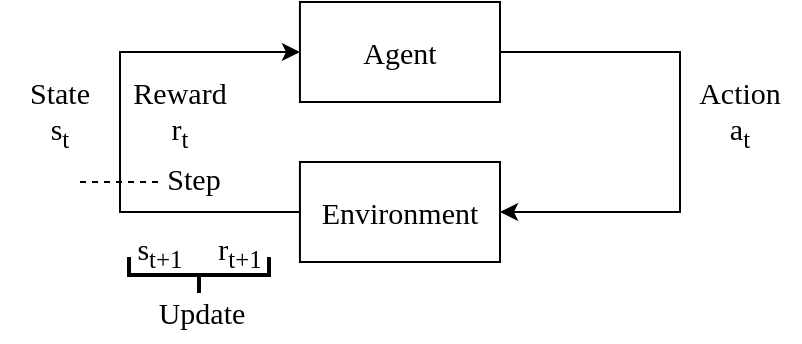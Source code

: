 <mxfile version="20.6.0" type="github">
  <diagram id="dMxhEbPiuhelspo7tXM4" name="Seite-1">
    <mxGraphModel dx="984" dy="486" grid="1" gridSize="10" guides="1" tooltips="1" connect="1" arrows="1" fold="1" page="1" pageScale="1" pageWidth="827" pageHeight="1169" math="0" shadow="0">
      <root>
        <mxCell id="0" />
        <mxCell id="1" parent="0" />
        <mxCell id="UQPi_x9n0-3kjXllLH2i-5" style="edgeStyle=orthogonalEdgeStyle;rounded=0;orthogonalLoop=1;jettySize=auto;html=1;entryX=1;entryY=0.5;entryDx=0;entryDy=0;fontSize=15;fontFamily=Times New Roman;" parent="1" source="UQPi_x9n0-3kjXllLH2i-1" target="UQPi_x9n0-3kjXllLH2i-2" edge="1">
          <mxGeometry relative="1" as="geometry">
            <Array as="points">
              <mxPoint x="360" y="65" />
              <mxPoint x="360" y="145" />
            </Array>
          </mxGeometry>
        </mxCell>
        <mxCell id="UQPi_x9n0-3kjXllLH2i-1" value="Agent" style="rounded=0;whiteSpace=wrap;html=1;fontSize=15;fontFamily=Times New Roman;" parent="1" vertex="1">
          <mxGeometry x="169.97" y="40" width="100.03" height="50" as="geometry" />
        </mxCell>
        <mxCell id="UQPi_x9n0-3kjXllLH2i-25" style="edgeStyle=orthogonalEdgeStyle;rounded=0;orthogonalLoop=1;jettySize=auto;html=1;entryX=0;entryY=0.5;entryDx=0;entryDy=0;fontSize=15;fontFamily=Times New Roman;" parent="1" source="UQPi_x9n0-3kjXllLH2i-2" target="UQPi_x9n0-3kjXllLH2i-1" edge="1">
          <mxGeometry relative="1" as="geometry">
            <Array as="points">
              <mxPoint x="80" y="145" />
              <mxPoint x="80" y="65" />
            </Array>
          </mxGeometry>
        </mxCell>
        <mxCell id="UQPi_x9n0-3kjXllLH2i-2" value="Environment" style="rounded=0;whiteSpace=wrap;html=1;fontSize=15;fontFamily=Times New Roman;" parent="1" vertex="1">
          <mxGeometry x="169.97" y="120" width="100.03" height="50" as="geometry" />
        </mxCell>
        <mxCell id="UQPi_x9n0-3kjXllLH2i-8" value="State" style="text;html=1;strokeColor=none;fillColor=none;align=center;verticalAlign=middle;whiteSpace=wrap;rounded=0;fontSize=15;fontFamily=Times New Roman;" parent="1" vertex="1">
          <mxGeometry x="20" y="70" width="60" height="30" as="geometry" />
        </mxCell>
        <mxCell id="UQPi_x9n0-3kjXllLH2i-9" value="Reward" style="text;html=1;strokeColor=none;fillColor=none;align=center;verticalAlign=middle;whiteSpace=wrap;rounded=0;fontSize=15;fontFamily=Times New Roman;" parent="1" vertex="1">
          <mxGeometry x="80" y="70" width="60" height="30" as="geometry" />
        </mxCell>
        <mxCell id="UQPi_x9n0-3kjXllLH2i-12" value="Action" style="text;html=1;strokeColor=none;fillColor=none;align=center;verticalAlign=middle;whiteSpace=wrap;rounded=0;fontSize=15;fontFamily=Times New Roman;" parent="1" vertex="1">
          <mxGeometry x="360" y="70" width="60" height="30" as="geometry" />
        </mxCell>
        <mxCell id="UQPi_x9n0-3kjXllLH2i-14" value="s&lt;sub&gt;t&lt;/sub&gt;" style="text;html=1;strokeColor=none;fillColor=none;align=center;verticalAlign=middle;whiteSpace=wrap;rounded=0;fontSize=15;fontFamily=Times New Roman;" parent="1" vertex="1">
          <mxGeometry x="20" y="90" width="60" height="30" as="geometry" />
        </mxCell>
        <mxCell id="UQPi_x9n0-3kjXllLH2i-17" value="r&lt;sub&gt;t+1&lt;/sub&gt;" style="text;html=1;strokeColor=none;fillColor=none;align=center;verticalAlign=middle;whiteSpace=wrap;rounded=0;fontSize=15;fontFamily=Times New Roman;" parent="1" vertex="1">
          <mxGeometry x="109.97" y="150" width="60" height="30" as="geometry" />
        </mxCell>
        <mxCell id="UQPi_x9n0-3kjXllLH2i-19" value="a&lt;sub&gt;t&lt;/sub&gt;" style="text;html=1;strokeColor=none;fillColor=none;align=center;verticalAlign=middle;whiteSpace=wrap;rounded=0;fontSize=15;fontFamily=Times New Roman;" parent="1" vertex="1">
          <mxGeometry x="360" y="90" width="60" height="30" as="geometry" />
        </mxCell>
        <mxCell id="UQPi_x9n0-3kjXllLH2i-20" value="r&lt;sub&gt;t&lt;/sub&gt;" style="text;html=1;strokeColor=none;fillColor=none;align=center;verticalAlign=middle;whiteSpace=wrap;rounded=0;fontSize=15;fontFamily=Times New Roman;" parent="1" vertex="1">
          <mxGeometry x="80" y="90" width="60" height="30" as="geometry" />
        </mxCell>
        <mxCell id="UQPi_x9n0-3kjXllLH2i-18" value="s&lt;sub&gt;t+1&lt;/sub&gt;" style="text;html=1;strokeColor=none;fillColor=none;align=center;verticalAlign=middle;whiteSpace=wrap;rounded=0;fontSize=15;fontFamily=Times New Roman;" parent="1" vertex="1">
          <mxGeometry x="70" y="150" width="60" height="30" as="geometry" />
        </mxCell>
        <mxCell id="UQPi_x9n0-3kjXllLH2i-26" value="" style="endArrow=none;dashed=1;html=1;rounded=0;fontSize=15;fontFamily=Times New Roman;" parent="1" edge="1">
          <mxGeometry width="50" height="50" relative="1" as="geometry">
            <mxPoint x="60" y="130" as="sourcePoint" />
            <mxPoint x="100" y="130" as="targetPoint" />
          </mxGeometry>
        </mxCell>
        <mxCell id="UQPi_x9n0-3kjXllLH2i-27" value="Step" style="text;html=1;strokeColor=none;fillColor=none;align=center;verticalAlign=middle;whiteSpace=wrap;rounded=0;fontSize=15;fontFamily=Times New Roman;" parent="1" vertex="1">
          <mxGeometry x="87" y="113" width="60" height="30" as="geometry" />
        </mxCell>
        <mxCell id="KcDvSBQb6RazlgJL7Ulf-1" value="Update" style="text;html=1;strokeColor=none;fillColor=none;align=center;verticalAlign=middle;whiteSpace=wrap;rounded=0;fontSize=15;fontFamily=Times New Roman;" parent="1" vertex="1">
          <mxGeometry x="91" y="180" width="60" height="30" as="geometry" />
        </mxCell>
        <mxCell id="KcDvSBQb6RazlgJL7Ulf-2" value="" style="strokeWidth=2;html=1;shape=mxgraph.flowchart.annotation_2;align=left;labelPosition=right;pointerEvents=1;rotation=-90;fontSize=15;fontFamily=Times New Roman;" parent="1" vertex="1">
          <mxGeometry x="110.5" y="141.5" width="18" height="70" as="geometry" />
        </mxCell>
      </root>
    </mxGraphModel>
  </diagram>
</mxfile>

